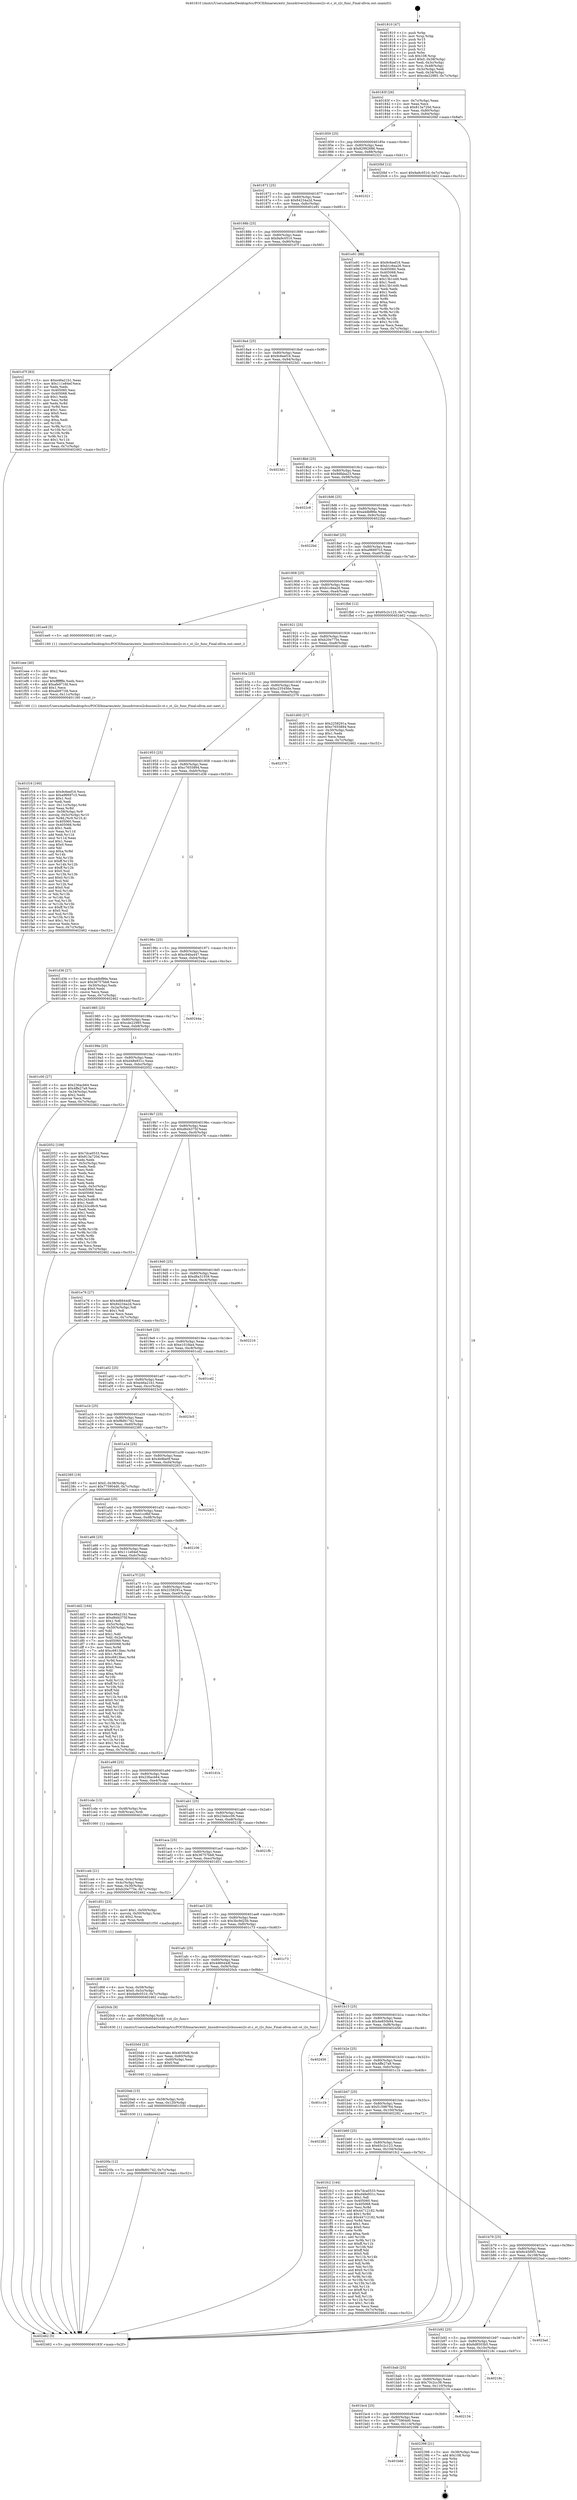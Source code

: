 digraph "0x401810" {
  label = "0x401810 (/mnt/c/Users/mathe/Desktop/tcc/POCII/binaries/extr_linuxdriversi2cbussesi2c-st.c_st_i2c_func_Final-ollvm.out::main(0))"
  labelloc = "t"
  node[shape=record]

  Entry [label="",width=0.3,height=0.3,shape=circle,fillcolor=black,style=filled]
  "0x40183f" [label="{
     0x40183f [26]\l
     | [instrs]\l
     &nbsp;&nbsp;0x40183f \<+3\>: mov -0x7c(%rbp),%eax\l
     &nbsp;&nbsp;0x401842 \<+2\>: mov %eax,%ecx\l
     &nbsp;&nbsp;0x401844 \<+6\>: sub $0x813a720d,%ecx\l
     &nbsp;&nbsp;0x40184a \<+3\>: mov %eax,-0x80(%rbp)\l
     &nbsp;&nbsp;0x40184d \<+6\>: mov %ecx,-0x84(%rbp)\l
     &nbsp;&nbsp;0x401853 \<+6\>: je 00000000004020bf \<main+0x8af\>\l
  }"]
  "0x4020bf" [label="{
     0x4020bf [12]\l
     | [instrs]\l
     &nbsp;&nbsp;0x4020bf \<+7\>: movl $0x9a9c0510,-0x7c(%rbp)\l
     &nbsp;&nbsp;0x4020c6 \<+5\>: jmp 0000000000402462 \<main+0xc52\>\l
  }"]
  "0x401859" [label="{
     0x401859 [25]\l
     | [instrs]\l
     &nbsp;&nbsp;0x401859 \<+5\>: jmp 000000000040185e \<main+0x4e\>\l
     &nbsp;&nbsp;0x40185e \<+3\>: mov -0x80(%rbp),%eax\l
     &nbsp;&nbsp;0x401861 \<+5\>: sub $0x82992686,%eax\l
     &nbsp;&nbsp;0x401866 \<+6\>: mov %eax,-0x88(%rbp)\l
     &nbsp;&nbsp;0x40186c \<+6\>: je 0000000000402321 \<main+0xb11\>\l
  }"]
  Exit [label="",width=0.3,height=0.3,shape=circle,fillcolor=black,style=filled,peripheries=2]
  "0x402321" [label="{
     0x402321\l
  }", style=dashed]
  "0x401872" [label="{
     0x401872 [25]\l
     | [instrs]\l
     &nbsp;&nbsp;0x401872 \<+5\>: jmp 0000000000401877 \<main+0x67\>\l
     &nbsp;&nbsp;0x401877 \<+3\>: mov -0x80(%rbp),%eax\l
     &nbsp;&nbsp;0x40187a \<+5\>: sub $0x84234a2d,%eax\l
     &nbsp;&nbsp;0x40187f \<+6\>: mov %eax,-0x8c(%rbp)\l
     &nbsp;&nbsp;0x401885 \<+6\>: je 0000000000401e91 \<main+0x681\>\l
  }"]
  "0x401bdd" [label="{
     0x401bdd\l
  }", style=dashed]
  "0x401e91" [label="{
     0x401e91 [88]\l
     | [instrs]\l
     &nbsp;&nbsp;0x401e91 \<+5\>: mov $0x9c6eef16,%eax\l
     &nbsp;&nbsp;0x401e96 \<+5\>: mov $0xb1c6ea26,%ecx\l
     &nbsp;&nbsp;0x401e9b \<+7\>: mov 0x405060,%edx\l
     &nbsp;&nbsp;0x401ea2 \<+7\>: mov 0x405068,%esi\l
     &nbsp;&nbsp;0x401ea9 \<+2\>: mov %edx,%edi\l
     &nbsp;&nbsp;0x401eab \<+6\>: add $0x13b1449,%edi\l
     &nbsp;&nbsp;0x401eb1 \<+3\>: sub $0x1,%edi\l
     &nbsp;&nbsp;0x401eb4 \<+6\>: sub $0x13b1449,%edi\l
     &nbsp;&nbsp;0x401eba \<+3\>: imul %edi,%edx\l
     &nbsp;&nbsp;0x401ebd \<+3\>: and $0x1,%edx\l
     &nbsp;&nbsp;0x401ec0 \<+3\>: cmp $0x0,%edx\l
     &nbsp;&nbsp;0x401ec3 \<+4\>: sete %r8b\l
     &nbsp;&nbsp;0x401ec7 \<+3\>: cmp $0xa,%esi\l
     &nbsp;&nbsp;0x401eca \<+4\>: setl %r9b\l
     &nbsp;&nbsp;0x401ece \<+3\>: mov %r8b,%r10b\l
     &nbsp;&nbsp;0x401ed1 \<+3\>: and %r9b,%r10b\l
     &nbsp;&nbsp;0x401ed4 \<+3\>: xor %r9b,%r8b\l
     &nbsp;&nbsp;0x401ed7 \<+3\>: or %r8b,%r10b\l
     &nbsp;&nbsp;0x401eda \<+4\>: test $0x1,%r10b\l
     &nbsp;&nbsp;0x401ede \<+3\>: cmovne %ecx,%eax\l
     &nbsp;&nbsp;0x401ee1 \<+3\>: mov %eax,-0x7c(%rbp)\l
     &nbsp;&nbsp;0x401ee4 \<+5\>: jmp 0000000000402462 \<main+0xc52\>\l
  }"]
  "0x40188b" [label="{
     0x40188b [25]\l
     | [instrs]\l
     &nbsp;&nbsp;0x40188b \<+5\>: jmp 0000000000401890 \<main+0x80\>\l
     &nbsp;&nbsp;0x401890 \<+3\>: mov -0x80(%rbp),%eax\l
     &nbsp;&nbsp;0x401893 \<+5\>: sub $0x9a9c0510,%eax\l
     &nbsp;&nbsp;0x401898 \<+6\>: mov %eax,-0x90(%rbp)\l
     &nbsp;&nbsp;0x40189e \<+6\>: je 0000000000401d7f \<main+0x56f\>\l
  }"]
  "0x402398" [label="{
     0x402398 [21]\l
     | [instrs]\l
     &nbsp;&nbsp;0x402398 \<+3\>: mov -0x38(%rbp),%eax\l
     &nbsp;&nbsp;0x40239b \<+7\>: add $0x108,%rsp\l
     &nbsp;&nbsp;0x4023a2 \<+1\>: pop %rbx\l
     &nbsp;&nbsp;0x4023a3 \<+2\>: pop %r12\l
     &nbsp;&nbsp;0x4023a5 \<+2\>: pop %r13\l
     &nbsp;&nbsp;0x4023a7 \<+2\>: pop %r14\l
     &nbsp;&nbsp;0x4023a9 \<+2\>: pop %r15\l
     &nbsp;&nbsp;0x4023ab \<+1\>: pop %rbp\l
     &nbsp;&nbsp;0x4023ac \<+1\>: ret\l
  }"]
  "0x401d7f" [label="{
     0x401d7f [83]\l
     | [instrs]\l
     &nbsp;&nbsp;0x401d7f \<+5\>: mov $0xe46a21b1,%eax\l
     &nbsp;&nbsp;0x401d84 \<+5\>: mov $0x111e84ef,%ecx\l
     &nbsp;&nbsp;0x401d89 \<+2\>: xor %edx,%edx\l
     &nbsp;&nbsp;0x401d8b \<+7\>: mov 0x405060,%esi\l
     &nbsp;&nbsp;0x401d92 \<+7\>: mov 0x405068,%edi\l
     &nbsp;&nbsp;0x401d99 \<+3\>: sub $0x1,%edx\l
     &nbsp;&nbsp;0x401d9c \<+3\>: mov %esi,%r8d\l
     &nbsp;&nbsp;0x401d9f \<+3\>: add %edx,%r8d\l
     &nbsp;&nbsp;0x401da2 \<+4\>: imul %r8d,%esi\l
     &nbsp;&nbsp;0x401da6 \<+3\>: and $0x1,%esi\l
     &nbsp;&nbsp;0x401da9 \<+3\>: cmp $0x0,%esi\l
     &nbsp;&nbsp;0x401dac \<+4\>: sete %r9b\l
     &nbsp;&nbsp;0x401db0 \<+3\>: cmp $0xa,%edi\l
     &nbsp;&nbsp;0x401db3 \<+4\>: setl %r10b\l
     &nbsp;&nbsp;0x401db7 \<+3\>: mov %r9b,%r11b\l
     &nbsp;&nbsp;0x401dba \<+3\>: and %r10b,%r11b\l
     &nbsp;&nbsp;0x401dbd \<+3\>: xor %r10b,%r9b\l
     &nbsp;&nbsp;0x401dc0 \<+3\>: or %r9b,%r11b\l
     &nbsp;&nbsp;0x401dc3 \<+4\>: test $0x1,%r11b\l
     &nbsp;&nbsp;0x401dc7 \<+3\>: cmovne %ecx,%eax\l
     &nbsp;&nbsp;0x401dca \<+3\>: mov %eax,-0x7c(%rbp)\l
     &nbsp;&nbsp;0x401dcd \<+5\>: jmp 0000000000402462 \<main+0xc52\>\l
  }"]
  "0x4018a4" [label="{
     0x4018a4 [25]\l
     | [instrs]\l
     &nbsp;&nbsp;0x4018a4 \<+5\>: jmp 00000000004018a9 \<main+0x99\>\l
     &nbsp;&nbsp;0x4018a9 \<+3\>: mov -0x80(%rbp),%eax\l
     &nbsp;&nbsp;0x4018ac \<+5\>: sub $0x9c6eef16,%eax\l
     &nbsp;&nbsp;0x4018b1 \<+6\>: mov %eax,-0x94(%rbp)\l
     &nbsp;&nbsp;0x4018b7 \<+6\>: je 00000000004023d1 \<main+0xbc1\>\l
  }"]
  "0x401bc4" [label="{
     0x401bc4 [25]\l
     | [instrs]\l
     &nbsp;&nbsp;0x401bc4 \<+5\>: jmp 0000000000401bc9 \<main+0x3b9\>\l
     &nbsp;&nbsp;0x401bc9 \<+3\>: mov -0x80(%rbp),%eax\l
     &nbsp;&nbsp;0x401bcc \<+5\>: sub $0x775904d0,%eax\l
     &nbsp;&nbsp;0x401bd1 \<+6\>: mov %eax,-0x114(%rbp)\l
     &nbsp;&nbsp;0x401bd7 \<+6\>: je 0000000000402398 \<main+0xb88\>\l
  }"]
  "0x4023d1" [label="{
     0x4023d1\l
  }", style=dashed]
  "0x4018bd" [label="{
     0x4018bd [25]\l
     | [instrs]\l
     &nbsp;&nbsp;0x4018bd \<+5\>: jmp 00000000004018c2 \<main+0xb2\>\l
     &nbsp;&nbsp;0x4018c2 \<+3\>: mov -0x80(%rbp),%eax\l
     &nbsp;&nbsp;0x4018c5 \<+5\>: sub $0x9dfaba23,%eax\l
     &nbsp;&nbsp;0x4018ca \<+6\>: mov %eax,-0x98(%rbp)\l
     &nbsp;&nbsp;0x4018d0 \<+6\>: je 00000000004022c9 \<main+0xab9\>\l
  }"]
  "0x402134" [label="{
     0x402134\l
  }", style=dashed]
  "0x4022c9" [label="{
     0x4022c9\l
  }", style=dashed]
  "0x4018d6" [label="{
     0x4018d6 [25]\l
     | [instrs]\l
     &nbsp;&nbsp;0x4018d6 \<+5\>: jmp 00000000004018db \<main+0xcb\>\l
     &nbsp;&nbsp;0x4018db \<+3\>: mov -0x80(%rbp),%eax\l
     &nbsp;&nbsp;0x4018de \<+5\>: sub $0xa4dbf86e,%eax\l
     &nbsp;&nbsp;0x4018e3 \<+6\>: mov %eax,-0x9c(%rbp)\l
     &nbsp;&nbsp;0x4018e9 \<+6\>: je 00000000004022bd \<main+0xaad\>\l
  }"]
  "0x401bab" [label="{
     0x401bab [25]\l
     | [instrs]\l
     &nbsp;&nbsp;0x401bab \<+5\>: jmp 0000000000401bb0 \<main+0x3a0\>\l
     &nbsp;&nbsp;0x401bb0 \<+3\>: mov -0x80(%rbp),%eax\l
     &nbsp;&nbsp;0x401bb3 \<+5\>: sub $0x70c2cc38,%eax\l
     &nbsp;&nbsp;0x401bb8 \<+6\>: mov %eax,-0x110(%rbp)\l
     &nbsp;&nbsp;0x401bbe \<+6\>: je 0000000000402134 \<main+0x924\>\l
  }"]
  "0x4022bd" [label="{
     0x4022bd\l
  }", style=dashed]
  "0x4018ef" [label="{
     0x4018ef [25]\l
     | [instrs]\l
     &nbsp;&nbsp;0x4018ef \<+5\>: jmp 00000000004018f4 \<main+0xe4\>\l
     &nbsp;&nbsp;0x4018f4 \<+3\>: mov -0x80(%rbp),%eax\l
     &nbsp;&nbsp;0x4018f7 \<+5\>: sub $0xa96697c3,%eax\l
     &nbsp;&nbsp;0x4018fc \<+6\>: mov %eax,-0xa0(%rbp)\l
     &nbsp;&nbsp;0x401902 \<+6\>: je 0000000000401fb6 \<main+0x7a6\>\l
  }"]
  "0x40218c" [label="{
     0x40218c\l
  }", style=dashed]
  "0x401fb6" [label="{
     0x401fb6 [12]\l
     | [instrs]\l
     &nbsp;&nbsp;0x401fb6 \<+7\>: movl $0x65c2c123,-0x7c(%rbp)\l
     &nbsp;&nbsp;0x401fbd \<+5\>: jmp 0000000000402462 \<main+0xc52\>\l
  }"]
  "0x401908" [label="{
     0x401908 [25]\l
     | [instrs]\l
     &nbsp;&nbsp;0x401908 \<+5\>: jmp 000000000040190d \<main+0xfd\>\l
     &nbsp;&nbsp;0x40190d \<+3\>: mov -0x80(%rbp),%eax\l
     &nbsp;&nbsp;0x401910 \<+5\>: sub $0xb1c6ea26,%eax\l
     &nbsp;&nbsp;0x401915 \<+6\>: mov %eax,-0xa4(%rbp)\l
     &nbsp;&nbsp;0x40191b \<+6\>: je 0000000000401ee9 \<main+0x6d9\>\l
  }"]
  "0x401b92" [label="{
     0x401b92 [25]\l
     | [instrs]\l
     &nbsp;&nbsp;0x401b92 \<+5\>: jmp 0000000000401b97 \<main+0x387\>\l
     &nbsp;&nbsp;0x401b97 \<+3\>: mov -0x80(%rbp),%eax\l
     &nbsp;&nbsp;0x401b9a \<+5\>: sub $0x6d8503b5,%eax\l
     &nbsp;&nbsp;0x401b9f \<+6\>: mov %eax,-0x10c(%rbp)\l
     &nbsp;&nbsp;0x401ba5 \<+6\>: je 000000000040218c \<main+0x97c\>\l
  }"]
  "0x401ee9" [label="{
     0x401ee9 [5]\l
     | [instrs]\l
     &nbsp;&nbsp;0x401ee9 \<+5\>: call 0000000000401160 \<next_i\>\l
     | [calls]\l
     &nbsp;&nbsp;0x401160 \{1\} (/mnt/c/Users/mathe/Desktop/tcc/POCII/binaries/extr_linuxdriversi2cbussesi2c-st.c_st_i2c_func_Final-ollvm.out::next_i)\l
  }"]
  "0x401921" [label="{
     0x401921 [25]\l
     | [instrs]\l
     &nbsp;&nbsp;0x401921 \<+5\>: jmp 0000000000401926 \<main+0x116\>\l
     &nbsp;&nbsp;0x401926 \<+3\>: mov -0x80(%rbp),%eax\l
     &nbsp;&nbsp;0x401929 \<+5\>: sub $0xb20e775e,%eax\l
     &nbsp;&nbsp;0x40192e \<+6\>: mov %eax,-0xa8(%rbp)\l
     &nbsp;&nbsp;0x401934 \<+6\>: je 0000000000401d00 \<main+0x4f0\>\l
  }"]
  "0x4023ad" [label="{
     0x4023ad\l
  }", style=dashed]
  "0x401d00" [label="{
     0x401d00 [27]\l
     | [instrs]\l
     &nbsp;&nbsp;0x401d00 \<+5\>: mov $0x2258291a,%eax\l
     &nbsp;&nbsp;0x401d05 \<+5\>: mov $0xc7655894,%ecx\l
     &nbsp;&nbsp;0x401d0a \<+3\>: mov -0x30(%rbp),%edx\l
     &nbsp;&nbsp;0x401d0d \<+3\>: cmp $0x1,%edx\l
     &nbsp;&nbsp;0x401d10 \<+3\>: cmovl %ecx,%eax\l
     &nbsp;&nbsp;0x401d13 \<+3\>: mov %eax,-0x7c(%rbp)\l
     &nbsp;&nbsp;0x401d16 \<+5\>: jmp 0000000000402462 \<main+0xc52\>\l
  }"]
  "0x40193a" [label="{
     0x40193a [25]\l
     | [instrs]\l
     &nbsp;&nbsp;0x40193a \<+5\>: jmp 000000000040193f \<main+0x12f\>\l
     &nbsp;&nbsp;0x40193f \<+3\>: mov -0x80(%rbp),%eax\l
     &nbsp;&nbsp;0x401942 \<+5\>: sub $0xc235456e,%eax\l
     &nbsp;&nbsp;0x401947 \<+6\>: mov %eax,-0xac(%rbp)\l
     &nbsp;&nbsp;0x40194d \<+6\>: je 0000000000402379 \<main+0xb69\>\l
  }"]
  "0x4020fa" [label="{
     0x4020fa [12]\l
     | [instrs]\l
     &nbsp;&nbsp;0x4020fa \<+7\>: movl $0xf8d91742,-0x7c(%rbp)\l
     &nbsp;&nbsp;0x402101 \<+5\>: jmp 0000000000402462 \<main+0xc52\>\l
  }"]
  "0x402379" [label="{
     0x402379\l
  }", style=dashed]
  "0x401953" [label="{
     0x401953 [25]\l
     | [instrs]\l
     &nbsp;&nbsp;0x401953 \<+5\>: jmp 0000000000401958 \<main+0x148\>\l
     &nbsp;&nbsp;0x401958 \<+3\>: mov -0x80(%rbp),%eax\l
     &nbsp;&nbsp;0x40195b \<+5\>: sub $0xc7655894,%eax\l
     &nbsp;&nbsp;0x401960 \<+6\>: mov %eax,-0xb0(%rbp)\l
     &nbsp;&nbsp;0x401966 \<+6\>: je 0000000000401d36 \<main+0x526\>\l
  }"]
  "0x4020eb" [label="{
     0x4020eb [15]\l
     | [instrs]\l
     &nbsp;&nbsp;0x4020eb \<+4\>: mov -0x58(%rbp),%rdi\l
     &nbsp;&nbsp;0x4020ef \<+6\>: mov %eax,-0x120(%rbp)\l
     &nbsp;&nbsp;0x4020f5 \<+5\>: call 0000000000401030 \<free@plt\>\l
     | [calls]\l
     &nbsp;&nbsp;0x401030 \{1\} (unknown)\l
  }"]
  "0x401d36" [label="{
     0x401d36 [27]\l
     | [instrs]\l
     &nbsp;&nbsp;0x401d36 \<+5\>: mov $0xa4dbf86e,%eax\l
     &nbsp;&nbsp;0x401d3b \<+5\>: mov $0x36757bb8,%ecx\l
     &nbsp;&nbsp;0x401d40 \<+3\>: mov -0x30(%rbp),%edx\l
     &nbsp;&nbsp;0x401d43 \<+3\>: cmp $0x0,%edx\l
     &nbsp;&nbsp;0x401d46 \<+3\>: cmove %ecx,%eax\l
     &nbsp;&nbsp;0x401d49 \<+3\>: mov %eax,-0x7c(%rbp)\l
     &nbsp;&nbsp;0x401d4c \<+5\>: jmp 0000000000402462 \<main+0xc52\>\l
  }"]
  "0x40196c" [label="{
     0x40196c [25]\l
     | [instrs]\l
     &nbsp;&nbsp;0x40196c \<+5\>: jmp 0000000000401971 \<main+0x161\>\l
     &nbsp;&nbsp;0x401971 \<+3\>: mov -0x80(%rbp),%eax\l
     &nbsp;&nbsp;0x401974 \<+5\>: sub $0xc94ba447,%eax\l
     &nbsp;&nbsp;0x401979 \<+6\>: mov %eax,-0xb4(%rbp)\l
     &nbsp;&nbsp;0x40197f \<+6\>: je 000000000040244a \<main+0xc3a\>\l
  }"]
  "0x4020d4" [label="{
     0x4020d4 [23]\l
     | [instrs]\l
     &nbsp;&nbsp;0x4020d4 \<+10\>: movabs $0x4030d6,%rdi\l
     &nbsp;&nbsp;0x4020de \<+3\>: mov %eax,-0x60(%rbp)\l
     &nbsp;&nbsp;0x4020e1 \<+3\>: mov -0x60(%rbp),%esi\l
     &nbsp;&nbsp;0x4020e4 \<+2\>: mov $0x0,%al\l
     &nbsp;&nbsp;0x4020e6 \<+5\>: call 0000000000401040 \<printf@plt\>\l
     | [calls]\l
     &nbsp;&nbsp;0x401040 \{1\} (unknown)\l
  }"]
  "0x40244a" [label="{
     0x40244a\l
  }", style=dashed]
  "0x401985" [label="{
     0x401985 [25]\l
     | [instrs]\l
     &nbsp;&nbsp;0x401985 \<+5\>: jmp 000000000040198a \<main+0x17a\>\l
     &nbsp;&nbsp;0x40198a \<+3\>: mov -0x80(%rbp),%eax\l
     &nbsp;&nbsp;0x40198d \<+5\>: sub $0xcde22985,%eax\l
     &nbsp;&nbsp;0x401992 \<+6\>: mov %eax,-0xb8(%rbp)\l
     &nbsp;&nbsp;0x401998 \<+6\>: je 0000000000401c00 \<main+0x3f0\>\l
  }"]
  "0x401b79" [label="{
     0x401b79 [25]\l
     | [instrs]\l
     &nbsp;&nbsp;0x401b79 \<+5\>: jmp 0000000000401b7e \<main+0x36e\>\l
     &nbsp;&nbsp;0x401b7e \<+3\>: mov -0x80(%rbp),%eax\l
     &nbsp;&nbsp;0x401b81 \<+5\>: sub $0x6c45f0f3,%eax\l
     &nbsp;&nbsp;0x401b86 \<+6\>: mov %eax,-0x108(%rbp)\l
     &nbsp;&nbsp;0x401b8c \<+6\>: je 00000000004023ad \<main+0xb9d\>\l
  }"]
  "0x401c00" [label="{
     0x401c00 [27]\l
     | [instrs]\l
     &nbsp;&nbsp;0x401c00 \<+5\>: mov $0x236acb64,%eax\l
     &nbsp;&nbsp;0x401c05 \<+5\>: mov $0x4ffe27a9,%ecx\l
     &nbsp;&nbsp;0x401c0a \<+3\>: mov -0x34(%rbp),%edx\l
     &nbsp;&nbsp;0x401c0d \<+3\>: cmp $0x2,%edx\l
     &nbsp;&nbsp;0x401c10 \<+3\>: cmovne %ecx,%eax\l
     &nbsp;&nbsp;0x401c13 \<+3\>: mov %eax,-0x7c(%rbp)\l
     &nbsp;&nbsp;0x401c16 \<+5\>: jmp 0000000000402462 \<main+0xc52\>\l
  }"]
  "0x40199e" [label="{
     0x40199e [25]\l
     | [instrs]\l
     &nbsp;&nbsp;0x40199e \<+5\>: jmp 00000000004019a3 \<main+0x193\>\l
     &nbsp;&nbsp;0x4019a3 \<+3\>: mov -0x80(%rbp),%eax\l
     &nbsp;&nbsp;0x4019a6 \<+5\>: sub $0xd48e931c,%eax\l
     &nbsp;&nbsp;0x4019ab \<+6\>: mov %eax,-0xbc(%rbp)\l
     &nbsp;&nbsp;0x4019b1 \<+6\>: je 0000000000402052 \<main+0x842\>\l
  }"]
  "0x402462" [label="{
     0x402462 [5]\l
     | [instrs]\l
     &nbsp;&nbsp;0x402462 \<+5\>: jmp 000000000040183f \<main+0x2f\>\l
  }"]
  "0x401810" [label="{
     0x401810 [47]\l
     | [instrs]\l
     &nbsp;&nbsp;0x401810 \<+1\>: push %rbp\l
     &nbsp;&nbsp;0x401811 \<+3\>: mov %rsp,%rbp\l
     &nbsp;&nbsp;0x401814 \<+2\>: push %r15\l
     &nbsp;&nbsp;0x401816 \<+2\>: push %r14\l
     &nbsp;&nbsp;0x401818 \<+2\>: push %r13\l
     &nbsp;&nbsp;0x40181a \<+2\>: push %r12\l
     &nbsp;&nbsp;0x40181c \<+1\>: push %rbx\l
     &nbsp;&nbsp;0x40181d \<+7\>: sub $0x108,%rsp\l
     &nbsp;&nbsp;0x401824 \<+7\>: movl $0x0,-0x38(%rbp)\l
     &nbsp;&nbsp;0x40182b \<+3\>: mov %edi,-0x3c(%rbp)\l
     &nbsp;&nbsp;0x40182e \<+4\>: mov %rsi,-0x48(%rbp)\l
     &nbsp;&nbsp;0x401832 \<+3\>: mov -0x3c(%rbp),%edi\l
     &nbsp;&nbsp;0x401835 \<+3\>: mov %edi,-0x34(%rbp)\l
     &nbsp;&nbsp;0x401838 \<+7\>: movl $0xcde22985,-0x7c(%rbp)\l
  }"]
  "0x401fc2" [label="{
     0x401fc2 [144]\l
     | [instrs]\l
     &nbsp;&nbsp;0x401fc2 \<+5\>: mov $0x7dca0533,%eax\l
     &nbsp;&nbsp;0x401fc7 \<+5\>: mov $0xd48e931c,%ecx\l
     &nbsp;&nbsp;0x401fcc \<+2\>: mov $0x1,%dl\l
     &nbsp;&nbsp;0x401fce \<+7\>: mov 0x405060,%esi\l
     &nbsp;&nbsp;0x401fd5 \<+7\>: mov 0x405068,%edi\l
     &nbsp;&nbsp;0x401fdc \<+3\>: mov %esi,%r8d\l
     &nbsp;&nbsp;0x401fdf \<+7\>: add $0x44712182,%r8d\l
     &nbsp;&nbsp;0x401fe6 \<+4\>: sub $0x1,%r8d\l
     &nbsp;&nbsp;0x401fea \<+7\>: sub $0x44712182,%r8d\l
     &nbsp;&nbsp;0x401ff1 \<+4\>: imul %r8d,%esi\l
     &nbsp;&nbsp;0x401ff5 \<+3\>: and $0x1,%esi\l
     &nbsp;&nbsp;0x401ff8 \<+3\>: cmp $0x0,%esi\l
     &nbsp;&nbsp;0x401ffb \<+4\>: sete %r9b\l
     &nbsp;&nbsp;0x401fff \<+3\>: cmp $0xa,%edi\l
     &nbsp;&nbsp;0x402002 \<+4\>: setl %r10b\l
     &nbsp;&nbsp;0x402006 \<+3\>: mov %r9b,%r11b\l
     &nbsp;&nbsp;0x402009 \<+4\>: xor $0xff,%r11b\l
     &nbsp;&nbsp;0x40200d \<+3\>: mov %r10b,%bl\l
     &nbsp;&nbsp;0x402010 \<+3\>: xor $0xff,%bl\l
     &nbsp;&nbsp;0x402013 \<+3\>: xor $0x0,%dl\l
     &nbsp;&nbsp;0x402016 \<+3\>: mov %r11b,%r14b\l
     &nbsp;&nbsp;0x402019 \<+4\>: and $0x0,%r14b\l
     &nbsp;&nbsp;0x40201d \<+3\>: and %dl,%r9b\l
     &nbsp;&nbsp;0x402020 \<+3\>: mov %bl,%r15b\l
     &nbsp;&nbsp;0x402023 \<+4\>: and $0x0,%r15b\l
     &nbsp;&nbsp;0x402027 \<+3\>: and %dl,%r10b\l
     &nbsp;&nbsp;0x40202a \<+3\>: or %r9b,%r14b\l
     &nbsp;&nbsp;0x40202d \<+3\>: or %r10b,%r15b\l
     &nbsp;&nbsp;0x402030 \<+3\>: xor %r15b,%r14b\l
     &nbsp;&nbsp;0x402033 \<+3\>: or %bl,%r11b\l
     &nbsp;&nbsp;0x402036 \<+4\>: xor $0xff,%r11b\l
     &nbsp;&nbsp;0x40203a \<+3\>: or $0x0,%dl\l
     &nbsp;&nbsp;0x40203d \<+3\>: and %dl,%r11b\l
     &nbsp;&nbsp;0x402040 \<+3\>: or %r11b,%r14b\l
     &nbsp;&nbsp;0x402043 \<+4\>: test $0x1,%r14b\l
     &nbsp;&nbsp;0x402047 \<+3\>: cmovne %ecx,%eax\l
     &nbsp;&nbsp;0x40204a \<+3\>: mov %eax,-0x7c(%rbp)\l
     &nbsp;&nbsp;0x40204d \<+5\>: jmp 0000000000402462 \<main+0xc52\>\l
  }"]
  "0x402052" [label="{
     0x402052 [109]\l
     | [instrs]\l
     &nbsp;&nbsp;0x402052 \<+5\>: mov $0x7dca0533,%eax\l
     &nbsp;&nbsp;0x402057 \<+5\>: mov $0x813a720d,%ecx\l
     &nbsp;&nbsp;0x40205c \<+2\>: xor %edx,%edx\l
     &nbsp;&nbsp;0x40205e \<+3\>: mov -0x5c(%rbp),%esi\l
     &nbsp;&nbsp;0x402061 \<+2\>: mov %edx,%edi\l
     &nbsp;&nbsp;0x402063 \<+2\>: sub %esi,%edi\l
     &nbsp;&nbsp;0x402065 \<+2\>: mov %edx,%esi\l
     &nbsp;&nbsp;0x402067 \<+3\>: sub $0x1,%esi\l
     &nbsp;&nbsp;0x40206a \<+2\>: add %esi,%edi\l
     &nbsp;&nbsp;0x40206c \<+2\>: sub %edi,%edx\l
     &nbsp;&nbsp;0x40206e \<+3\>: mov %edx,-0x5c(%rbp)\l
     &nbsp;&nbsp;0x402071 \<+7\>: mov 0x405060,%edx\l
     &nbsp;&nbsp;0x402078 \<+7\>: mov 0x405068,%esi\l
     &nbsp;&nbsp;0x40207f \<+2\>: mov %edx,%edi\l
     &nbsp;&nbsp;0x402081 \<+6\>: add $0x243cd6c9,%edi\l
     &nbsp;&nbsp;0x402087 \<+3\>: sub $0x1,%edi\l
     &nbsp;&nbsp;0x40208a \<+6\>: sub $0x243cd6c9,%edi\l
     &nbsp;&nbsp;0x402090 \<+3\>: imul %edi,%edx\l
     &nbsp;&nbsp;0x402093 \<+3\>: and $0x1,%edx\l
     &nbsp;&nbsp;0x402096 \<+3\>: cmp $0x0,%edx\l
     &nbsp;&nbsp;0x402099 \<+4\>: sete %r8b\l
     &nbsp;&nbsp;0x40209d \<+3\>: cmp $0xa,%esi\l
     &nbsp;&nbsp;0x4020a0 \<+4\>: setl %r9b\l
     &nbsp;&nbsp;0x4020a4 \<+3\>: mov %r8b,%r10b\l
     &nbsp;&nbsp;0x4020a7 \<+3\>: and %r9b,%r10b\l
     &nbsp;&nbsp;0x4020aa \<+3\>: xor %r9b,%r8b\l
     &nbsp;&nbsp;0x4020ad \<+3\>: or %r8b,%r10b\l
     &nbsp;&nbsp;0x4020b0 \<+4\>: test $0x1,%r10b\l
     &nbsp;&nbsp;0x4020b4 \<+3\>: cmovne %ecx,%eax\l
     &nbsp;&nbsp;0x4020b7 \<+3\>: mov %eax,-0x7c(%rbp)\l
     &nbsp;&nbsp;0x4020ba \<+5\>: jmp 0000000000402462 \<main+0xc52\>\l
  }"]
  "0x4019b7" [label="{
     0x4019b7 [25]\l
     | [instrs]\l
     &nbsp;&nbsp;0x4019b7 \<+5\>: jmp 00000000004019bc \<main+0x1ac\>\l
     &nbsp;&nbsp;0x4019bc \<+3\>: mov -0x80(%rbp),%eax\l
     &nbsp;&nbsp;0x4019bf \<+5\>: sub $0xd6d4375f,%eax\l
     &nbsp;&nbsp;0x4019c4 \<+6\>: mov %eax,-0xc0(%rbp)\l
     &nbsp;&nbsp;0x4019ca \<+6\>: je 0000000000401e76 \<main+0x666\>\l
  }"]
  "0x401b60" [label="{
     0x401b60 [25]\l
     | [instrs]\l
     &nbsp;&nbsp;0x401b60 \<+5\>: jmp 0000000000401b65 \<main+0x355\>\l
     &nbsp;&nbsp;0x401b65 \<+3\>: mov -0x80(%rbp),%eax\l
     &nbsp;&nbsp;0x401b68 \<+5\>: sub $0x65c2c123,%eax\l
     &nbsp;&nbsp;0x401b6d \<+6\>: mov %eax,-0x104(%rbp)\l
     &nbsp;&nbsp;0x401b73 \<+6\>: je 0000000000401fc2 \<main+0x7b2\>\l
  }"]
  "0x401e76" [label="{
     0x401e76 [27]\l
     | [instrs]\l
     &nbsp;&nbsp;0x401e76 \<+5\>: mov $0x4d6644df,%eax\l
     &nbsp;&nbsp;0x401e7b \<+5\>: mov $0x84234a2d,%ecx\l
     &nbsp;&nbsp;0x401e80 \<+3\>: mov -0x2a(%rbp),%dl\l
     &nbsp;&nbsp;0x401e83 \<+3\>: test $0x1,%dl\l
     &nbsp;&nbsp;0x401e86 \<+3\>: cmovne %ecx,%eax\l
     &nbsp;&nbsp;0x401e89 \<+3\>: mov %eax,-0x7c(%rbp)\l
     &nbsp;&nbsp;0x401e8c \<+5\>: jmp 0000000000402462 \<main+0xc52\>\l
  }"]
  "0x4019d0" [label="{
     0x4019d0 [25]\l
     | [instrs]\l
     &nbsp;&nbsp;0x4019d0 \<+5\>: jmp 00000000004019d5 \<main+0x1c5\>\l
     &nbsp;&nbsp;0x4019d5 \<+3\>: mov -0x80(%rbp),%eax\l
     &nbsp;&nbsp;0x4019d8 \<+5\>: sub $0xd8a31559,%eax\l
     &nbsp;&nbsp;0x4019dd \<+6\>: mov %eax,-0xc4(%rbp)\l
     &nbsp;&nbsp;0x4019e3 \<+6\>: je 0000000000402216 \<main+0xa06\>\l
  }"]
  "0x402282" [label="{
     0x402282\l
  }", style=dashed]
  "0x402216" [label="{
     0x402216\l
  }", style=dashed]
  "0x4019e9" [label="{
     0x4019e9 [25]\l
     | [instrs]\l
     &nbsp;&nbsp;0x4019e9 \<+5\>: jmp 00000000004019ee \<main+0x1de\>\l
     &nbsp;&nbsp;0x4019ee \<+3\>: mov -0x80(%rbp),%eax\l
     &nbsp;&nbsp;0x4019f1 \<+5\>: sub $0xe101fda4,%eax\l
     &nbsp;&nbsp;0x4019f6 \<+6\>: mov %eax,-0xc8(%rbp)\l
     &nbsp;&nbsp;0x4019fc \<+6\>: je 0000000000401cd2 \<main+0x4c2\>\l
  }"]
  "0x401b47" [label="{
     0x401b47 [25]\l
     | [instrs]\l
     &nbsp;&nbsp;0x401b47 \<+5\>: jmp 0000000000401b4c \<main+0x33c\>\l
     &nbsp;&nbsp;0x401b4c \<+3\>: mov -0x80(%rbp),%eax\l
     &nbsp;&nbsp;0x401b4f \<+5\>: sub $0x51598764,%eax\l
     &nbsp;&nbsp;0x401b54 \<+6\>: mov %eax,-0x100(%rbp)\l
     &nbsp;&nbsp;0x401b5a \<+6\>: je 0000000000402282 \<main+0xa72\>\l
  }"]
  "0x401cd2" [label="{
     0x401cd2\l
  }", style=dashed]
  "0x401a02" [label="{
     0x401a02 [25]\l
     | [instrs]\l
     &nbsp;&nbsp;0x401a02 \<+5\>: jmp 0000000000401a07 \<main+0x1f7\>\l
     &nbsp;&nbsp;0x401a07 \<+3\>: mov -0x80(%rbp),%eax\l
     &nbsp;&nbsp;0x401a0a \<+5\>: sub $0xe46a21b1,%eax\l
     &nbsp;&nbsp;0x401a0f \<+6\>: mov %eax,-0xcc(%rbp)\l
     &nbsp;&nbsp;0x401a15 \<+6\>: je 00000000004023c5 \<main+0xbb5\>\l
  }"]
  "0x401c1b" [label="{
     0x401c1b\l
  }", style=dashed]
  "0x4023c5" [label="{
     0x4023c5\l
  }", style=dashed]
  "0x401a1b" [label="{
     0x401a1b [25]\l
     | [instrs]\l
     &nbsp;&nbsp;0x401a1b \<+5\>: jmp 0000000000401a20 \<main+0x210\>\l
     &nbsp;&nbsp;0x401a20 \<+3\>: mov -0x80(%rbp),%eax\l
     &nbsp;&nbsp;0x401a23 \<+5\>: sub $0xf8d91742,%eax\l
     &nbsp;&nbsp;0x401a28 \<+6\>: mov %eax,-0xd0(%rbp)\l
     &nbsp;&nbsp;0x401a2e \<+6\>: je 0000000000402385 \<main+0xb75\>\l
  }"]
  "0x401b2e" [label="{
     0x401b2e [25]\l
     | [instrs]\l
     &nbsp;&nbsp;0x401b2e \<+5\>: jmp 0000000000401b33 \<main+0x323\>\l
     &nbsp;&nbsp;0x401b33 \<+3\>: mov -0x80(%rbp),%eax\l
     &nbsp;&nbsp;0x401b36 \<+5\>: sub $0x4ffe27a9,%eax\l
     &nbsp;&nbsp;0x401b3b \<+6\>: mov %eax,-0xfc(%rbp)\l
     &nbsp;&nbsp;0x401b41 \<+6\>: je 0000000000401c1b \<main+0x40b\>\l
  }"]
  "0x402385" [label="{
     0x402385 [19]\l
     | [instrs]\l
     &nbsp;&nbsp;0x402385 \<+7\>: movl $0x0,-0x38(%rbp)\l
     &nbsp;&nbsp;0x40238c \<+7\>: movl $0x775904d0,-0x7c(%rbp)\l
     &nbsp;&nbsp;0x402393 \<+5\>: jmp 0000000000402462 \<main+0xc52\>\l
  }"]
  "0x401a34" [label="{
     0x401a34 [25]\l
     | [instrs]\l
     &nbsp;&nbsp;0x401a34 \<+5\>: jmp 0000000000401a39 \<main+0x229\>\l
     &nbsp;&nbsp;0x401a39 \<+3\>: mov -0x80(%rbp),%eax\l
     &nbsp;&nbsp;0x401a3c \<+5\>: sub $0x4b9be0f,%eax\l
     &nbsp;&nbsp;0x401a41 \<+6\>: mov %eax,-0xd4(%rbp)\l
     &nbsp;&nbsp;0x401a47 \<+6\>: je 0000000000402263 \<main+0xa53\>\l
  }"]
  "0x402456" [label="{
     0x402456\l
  }", style=dashed]
  "0x402263" [label="{
     0x402263\l
  }", style=dashed]
  "0x401a4d" [label="{
     0x401a4d [25]\l
     | [instrs]\l
     &nbsp;&nbsp;0x401a4d \<+5\>: jmp 0000000000401a52 \<main+0x242\>\l
     &nbsp;&nbsp;0x401a52 \<+3\>: mov -0x80(%rbp),%eax\l
     &nbsp;&nbsp;0x401a55 \<+5\>: sub $0xe1cc8bf,%eax\l
     &nbsp;&nbsp;0x401a5a \<+6\>: mov %eax,-0xd8(%rbp)\l
     &nbsp;&nbsp;0x401a60 \<+6\>: je 0000000000402106 \<main+0x8f6\>\l
  }"]
  "0x401b15" [label="{
     0x401b15 [25]\l
     | [instrs]\l
     &nbsp;&nbsp;0x401b15 \<+5\>: jmp 0000000000401b1a \<main+0x30a\>\l
     &nbsp;&nbsp;0x401b1a \<+3\>: mov -0x80(%rbp),%eax\l
     &nbsp;&nbsp;0x401b1d \<+5\>: sub $0x4e850b94,%eax\l
     &nbsp;&nbsp;0x401b22 \<+6\>: mov %eax,-0xf8(%rbp)\l
     &nbsp;&nbsp;0x401b28 \<+6\>: je 0000000000402456 \<main+0xc46\>\l
  }"]
  "0x402106" [label="{
     0x402106\l
  }", style=dashed]
  "0x401a66" [label="{
     0x401a66 [25]\l
     | [instrs]\l
     &nbsp;&nbsp;0x401a66 \<+5\>: jmp 0000000000401a6b \<main+0x25b\>\l
     &nbsp;&nbsp;0x401a6b \<+3\>: mov -0x80(%rbp),%eax\l
     &nbsp;&nbsp;0x401a6e \<+5\>: sub $0x111e84ef,%eax\l
     &nbsp;&nbsp;0x401a73 \<+6\>: mov %eax,-0xdc(%rbp)\l
     &nbsp;&nbsp;0x401a79 \<+6\>: je 0000000000401dd2 \<main+0x5c2\>\l
  }"]
  "0x4020cb" [label="{
     0x4020cb [9]\l
     | [instrs]\l
     &nbsp;&nbsp;0x4020cb \<+4\>: mov -0x58(%rbp),%rdi\l
     &nbsp;&nbsp;0x4020cf \<+5\>: call 0000000000401630 \<st_i2c_func\>\l
     | [calls]\l
     &nbsp;&nbsp;0x401630 \{1\} (/mnt/c/Users/mathe/Desktop/tcc/POCII/binaries/extr_linuxdriversi2cbussesi2c-st.c_st_i2c_func_Final-ollvm.out::st_i2c_func)\l
  }"]
  "0x401dd2" [label="{
     0x401dd2 [164]\l
     | [instrs]\l
     &nbsp;&nbsp;0x401dd2 \<+5\>: mov $0xe46a21b1,%eax\l
     &nbsp;&nbsp;0x401dd7 \<+5\>: mov $0xd6d4375f,%ecx\l
     &nbsp;&nbsp;0x401ddc \<+2\>: mov $0x1,%dl\l
     &nbsp;&nbsp;0x401dde \<+3\>: mov -0x5c(%rbp),%esi\l
     &nbsp;&nbsp;0x401de1 \<+3\>: cmp -0x50(%rbp),%esi\l
     &nbsp;&nbsp;0x401de4 \<+4\>: setl %dil\l
     &nbsp;&nbsp;0x401de8 \<+4\>: and $0x1,%dil\l
     &nbsp;&nbsp;0x401dec \<+4\>: mov %dil,-0x2a(%rbp)\l
     &nbsp;&nbsp;0x401df0 \<+7\>: mov 0x405060,%esi\l
     &nbsp;&nbsp;0x401df7 \<+8\>: mov 0x405068,%r8d\l
     &nbsp;&nbsp;0x401dff \<+3\>: mov %esi,%r9d\l
     &nbsp;&nbsp;0x401e02 \<+7\>: add $0xc6813bec,%r9d\l
     &nbsp;&nbsp;0x401e09 \<+4\>: sub $0x1,%r9d\l
     &nbsp;&nbsp;0x401e0d \<+7\>: sub $0xc6813bec,%r9d\l
     &nbsp;&nbsp;0x401e14 \<+4\>: imul %r9d,%esi\l
     &nbsp;&nbsp;0x401e18 \<+3\>: and $0x1,%esi\l
     &nbsp;&nbsp;0x401e1b \<+3\>: cmp $0x0,%esi\l
     &nbsp;&nbsp;0x401e1e \<+4\>: sete %dil\l
     &nbsp;&nbsp;0x401e22 \<+4\>: cmp $0xa,%r8d\l
     &nbsp;&nbsp;0x401e26 \<+4\>: setl %r10b\l
     &nbsp;&nbsp;0x401e2a \<+3\>: mov %dil,%r11b\l
     &nbsp;&nbsp;0x401e2d \<+4\>: xor $0xff,%r11b\l
     &nbsp;&nbsp;0x401e31 \<+3\>: mov %r10b,%bl\l
     &nbsp;&nbsp;0x401e34 \<+3\>: xor $0xff,%bl\l
     &nbsp;&nbsp;0x401e37 \<+3\>: xor $0x0,%dl\l
     &nbsp;&nbsp;0x401e3a \<+3\>: mov %r11b,%r14b\l
     &nbsp;&nbsp;0x401e3d \<+4\>: and $0x0,%r14b\l
     &nbsp;&nbsp;0x401e41 \<+3\>: and %dl,%dil\l
     &nbsp;&nbsp;0x401e44 \<+3\>: mov %bl,%r15b\l
     &nbsp;&nbsp;0x401e47 \<+4\>: and $0x0,%r15b\l
     &nbsp;&nbsp;0x401e4b \<+3\>: and %dl,%r10b\l
     &nbsp;&nbsp;0x401e4e \<+3\>: or %dil,%r14b\l
     &nbsp;&nbsp;0x401e51 \<+3\>: or %r10b,%r15b\l
     &nbsp;&nbsp;0x401e54 \<+3\>: xor %r15b,%r14b\l
     &nbsp;&nbsp;0x401e57 \<+3\>: or %bl,%r11b\l
     &nbsp;&nbsp;0x401e5a \<+4\>: xor $0xff,%r11b\l
     &nbsp;&nbsp;0x401e5e \<+3\>: or $0x0,%dl\l
     &nbsp;&nbsp;0x401e61 \<+3\>: and %dl,%r11b\l
     &nbsp;&nbsp;0x401e64 \<+3\>: or %r11b,%r14b\l
     &nbsp;&nbsp;0x401e67 \<+4\>: test $0x1,%r14b\l
     &nbsp;&nbsp;0x401e6b \<+3\>: cmovne %ecx,%eax\l
     &nbsp;&nbsp;0x401e6e \<+3\>: mov %eax,-0x7c(%rbp)\l
     &nbsp;&nbsp;0x401e71 \<+5\>: jmp 0000000000402462 \<main+0xc52\>\l
  }"]
  "0x401a7f" [label="{
     0x401a7f [25]\l
     | [instrs]\l
     &nbsp;&nbsp;0x401a7f \<+5\>: jmp 0000000000401a84 \<main+0x274\>\l
     &nbsp;&nbsp;0x401a84 \<+3\>: mov -0x80(%rbp),%eax\l
     &nbsp;&nbsp;0x401a87 \<+5\>: sub $0x2258291a,%eax\l
     &nbsp;&nbsp;0x401a8c \<+6\>: mov %eax,-0xe0(%rbp)\l
     &nbsp;&nbsp;0x401a92 \<+6\>: je 0000000000401d1b \<main+0x50b\>\l
  }"]
  "0x401afc" [label="{
     0x401afc [25]\l
     | [instrs]\l
     &nbsp;&nbsp;0x401afc \<+5\>: jmp 0000000000401b01 \<main+0x2f1\>\l
     &nbsp;&nbsp;0x401b01 \<+3\>: mov -0x80(%rbp),%eax\l
     &nbsp;&nbsp;0x401b04 \<+5\>: sub $0x4d6644df,%eax\l
     &nbsp;&nbsp;0x401b09 \<+6\>: mov %eax,-0xf4(%rbp)\l
     &nbsp;&nbsp;0x401b0f \<+6\>: je 00000000004020cb \<main+0x8bb\>\l
  }"]
  "0x401d1b" [label="{
     0x401d1b\l
  }", style=dashed]
  "0x401a98" [label="{
     0x401a98 [25]\l
     | [instrs]\l
     &nbsp;&nbsp;0x401a98 \<+5\>: jmp 0000000000401a9d \<main+0x28d\>\l
     &nbsp;&nbsp;0x401a9d \<+3\>: mov -0x80(%rbp),%eax\l
     &nbsp;&nbsp;0x401aa0 \<+5\>: sub $0x236acb64,%eax\l
     &nbsp;&nbsp;0x401aa5 \<+6\>: mov %eax,-0xe4(%rbp)\l
     &nbsp;&nbsp;0x401aab \<+6\>: je 0000000000401cde \<main+0x4ce\>\l
  }"]
  "0x401c73" [label="{
     0x401c73\l
  }", style=dashed]
  "0x401cde" [label="{
     0x401cde [13]\l
     | [instrs]\l
     &nbsp;&nbsp;0x401cde \<+4\>: mov -0x48(%rbp),%rax\l
     &nbsp;&nbsp;0x401ce2 \<+4\>: mov 0x8(%rax),%rdi\l
     &nbsp;&nbsp;0x401ce6 \<+5\>: call 0000000000401060 \<atoi@plt\>\l
     | [calls]\l
     &nbsp;&nbsp;0x401060 \{1\} (unknown)\l
  }"]
  "0x401ab1" [label="{
     0x401ab1 [25]\l
     | [instrs]\l
     &nbsp;&nbsp;0x401ab1 \<+5\>: jmp 0000000000401ab6 \<main+0x2a6\>\l
     &nbsp;&nbsp;0x401ab6 \<+3\>: mov -0x80(%rbp),%eax\l
     &nbsp;&nbsp;0x401ab9 \<+5\>: sub $0x23ebcc06,%eax\l
     &nbsp;&nbsp;0x401abe \<+6\>: mov %eax,-0xe8(%rbp)\l
     &nbsp;&nbsp;0x401ac4 \<+6\>: je 00000000004021fb \<main+0x9eb\>\l
  }"]
  "0x401ceb" [label="{
     0x401ceb [21]\l
     | [instrs]\l
     &nbsp;&nbsp;0x401ceb \<+3\>: mov %eax,-0x4c(%rbp)\l
     &nbsp;&nbsp;0x401cee \<+3\>: mov -0x4c(%rbp),%eax\l
     &nbsp;&nbsp;0x401cf1 \<+3\>: mov %eax,-0x30(%rbp)\l
     &nbsp;&nbsp;0x401cf4 \<+7\>: movl $0xb20e775e,-0x7c(%rbp)\l
     &nbsp;&nbsp;0x401cfb \<+5\>: jmp 0000000000402462 \<main+0xc52\>\l
  }"]
  "0x401f16" [label="{
     0x401f16 [160]\l
     | [instrs]\l
     &nbsp;&nbsp;0x401f16 \<+5\>: mov $0x9c6eef16,%ecx\l
     &nbsp;&nbsp;0x401f1b \<+5\>: mov $0xa96697c3,%edx\l
     &nbsp;&nbsp;0x401f20 \<+3\>: mov $0x1,%sil\l
     &nbsp;&nbsp;0x401f23 \<+2\>: xor %edi,%edi\l
     &nbsp;&nbsp;0x401f25 \<+7\>: mov -0x11c(%rbp),%r8d\l
     &nbsp;&nbsp;0x401f2c \<+4\>: imul %eax,%r8d\l
     &nbsp;&nbsp;0x401f30 \<+4\>: mov -0x58(%rbp),%r9\l
     &nbsp;&nbsp;0x401f34 \<+4\>: movslq -0x5c(%rbp),%r10\l
     &nbsp;&nbsp;0x401f38 \<+4\>: mov %r8d,(%r9,%r10,4)\l
     &nbsp;&nbsp;0x401f3c \<+7\>: mov 0x405060,%eax\l
     &nbsp;&nbsp;0x401f43 \<+8\>: mov 0x405068,%r8d\l
     &nbsp;&nbsp;0x401f4b \<+3\>: sub $0x1,%edi\l
     &nbsp;&nbsp;0x401f4e \<+3\>: mov %eax,%r11d\l
     &nbsp;&nbsp;0x401f51 \<+3\>: add %edi,%r11d\l
     &nbsp;&nbsp;0x401f54 \<+4\>: imul %r11d,%eax\l
     &nbsp;&nbsp;0x401f58 \<+3\>: and $0x1,%eax\l
     &nbsp;&nbsp;0x401f5b \<+3\>: cmp $0x0,%eax\l
     &nbsp;&nbsp;0x401f5e \<+3\>: sete %bl\l
     &nbsp;&nbsp;0x401f61 \<+4\>: cmp $0xa,%r8d\l
     &nbsp;&nbsp;0x401f65 \<+4\>: setl %r14b\l
     &nbsp;&nbsp;0x401f69 \<+3\>: mov %bl,%r15b\l
     &nbsp;&nbsp;0x401f6c \<+4\>: xor $0xff,%r15b\l
     &nbsp;&nbsp;0x401f70 \<+3\>: mov %r14b,%r12b\l
     &nbsp;&nbsp;0x401f73 \<+4\>: xor $0xff,%r12b\l
     &nbsp;&nbsp;0x401f77 \<+4\>: xor $0x0,%sil\l
     &nbsp;&nbsp;0x401f7b \<+3\>: mov %r15b,%r13b\l
     &nbsp;&nbsp;0x401f7e \<+4\>: and $0x0,%r13b\l
     &nbsp;&nbsp;0x401f82 \<+3\>: and %sil,%bl\l
     &nbsp;&nbsp;0x401f85 \<+3\>: mov %r12b,%al\l
     &nbsp;&nbsp;0x401f88 \<+2\>: and $0x0,%al\l
     &nbsp;&nbsp;0x401f8a \<+3\>: and %sil,%r14b\l
     &nbsp;&nbsp;0x401f8d \<+3\>: or %bl,%r13b\l
     &nbsp;&nbsp;0x401f90 \<+3\>: or %r14b,%al\l
     &nbsp;&nbsp;0x401f93 \<+3\>: xor %al,%r13b\l
     &nbsp;&nbsp;0x401f96 \<+3\>: or %r12b,%r15b\l
     &nbsp;&nbsp;0x401f99 \<+4\>: xor $0xff,%r15b\l
     &nbsp;&nbsp;0x401f9d \<+4\>: or $0x0,%sil\l
     &nbsp;&nbsp;0x401fa1 \<+3\>: and %sil,%r15b\l
     &nbsp;&nbsp;0x401fa4 \<+3\>: or %r15b,%r13b\l
     &nbsp;&nbsp;0x401fa7 \<+4\>: test $0x1,%r13b\l
     &nbsp;&nbsp;0x401fab \<+3\>: cmovne %edx,%ecx\l
     &nbsp;&nbsp;0x401fae \<+3\>: mov %ecx,-0x7c(%rbp)\l
     &nbsp;&nbsp;0x401fb1 \<+5\>: jmp 0000000000402462 \<main+0xc52\>\l
  }"]
  "0x4021fb" [label="{
     0x4021fb\l
  }", style=dashed]
  "0x401aca" [label="{
     0x401aca [25]\l
     | [instrs]\l
     &nbsp;&nbsp;0x401aca \<+5\>: jmp 0000000000401acf \<main+0x2bf\>\l
     &nbsp;&nbsp;0x401acf \<+3\>: mov -0x80(%rbp),%eax\l
     &nbsp;&nbsp;0x401ad2 \<+5\>: sub $0x36757bb8,%eax\l
     &nbsp;&nbsp;0x401ad7 \<+6\>: mov %eax,-0xec(%rbp)\l
     &nbsp;&nbsp;0x401add \<+6\>: je 0000000000401d51 \<main+0x541\>\l
  }"]
  "0x401eee" [label="{
     0x401eee [40]\l
     | [instrs]\l
     &nbsp;&nbsp;0x401eee \<+5\>: mov $0x2,%ecx\l
     &nbsp;&nbsp;0x401ef3 \<+1\>: cltd\l
     &nbsp;&nbsp;0x401ef4 \<+2\>: idiv %ecx\l
     &nbsp;&nbsp;0x401ef6 \<+6\>: imul $0xfffffffe,%edx,%ecx\l
     &nbsp;&nbsp;0x401efc \<+6\>: add $0xafe971fd,%ecx\l
     &nbsp;&nbsp;0x401f02 \<+3\>: add $0x1,%ecx\l
     &nbsp;&nbsp;0x401f05 \<+6\>: sub $0xafe971fd,%ecx\l
     &nbsp;&nbsp;0x401f0b \<+6\>: mov %ecx,-0x11c(%rbp)\l
     &nbsp;&nbsp;0x401f11 \<+5\>: call 0000000000401160 \<next_i\>\l
     | [calls]\l
     &nbsp;&nbsp;0x401160 \{1\} (/mnt/c/Users/mathe/Desktop/tcc/POCII/binaries/extr_linuxdriversi2cbussesi2c-st.c_st_i2c_func_Final-ollvm.out::next_i)\l
  }"]
  "0x401d51" [label="{
     0x401d51 [23]\l
     | [instrs]\l
     &nbsp;&nbsp;0x401d51 \<+7\>: movl $0x1,-0x50(%rbp)\l
     &nbsp;&nbsp;0x401d58 \<+4\>: movslq -0x50(%rbp),%rax\l
     &nbsp;&nbsp;0x401d5c \<+4\>: shl $0x2,%rax\l
     &nbsp;&nbsp;0x401d60 \<+3\>: mov %rax,%rdi\l
     &nbsp;&nbsp;0x401d63 \<+5\>: call 0000000000401050 \<malloc@plt\>\l
     | [calls]\l
     &nbsp;&nbsp;0x401050 \{1\} (unknown)\l
  }"]
  "0x401ae3" [label="{
     0x401ae3 [25]\l
     | [instrs]\l
     &nbsp;&nbsp;0x401ae3 \<+5\>: jmp 0000000000401ae8 \<main+0x2d8\>\l
     &nbsp;&nbsp;0x401ae8 \<+3\>: mov -0x80(%rbp),%eax\l
     &nbsp;&nbsp;0x401aeb \<+5\>: sub $0x3bc9d25b,%eax\l
     &nbsp;&nbsp;0x401af0 \<+6\>: mov %eax,-0xf0(%rbp)\l
     &nbsp;&nbsp;0x401af6 \<+6\>: je 0000000000401c73 \<main+0x463\>\l
  }"]
  "0x401d68" [label="{
     0x401d68 [23]\l
     | [instrs]\l
     &nbsp;&nbsp;0x401d68 \<+4\>: mov %rax,-0x58(%rbp)\l
     &nbsp;&nbsp;0x401d6c \<+7\>: movl $0x0,-0x5c(%rbp)\l
     &nbsp;&nbsp;0x401d73 \<+7\>: movl $0x9a9c0510,-0x7c(%rbp)\l
     &nbsp;&nbsp;0x401d7a \<+5\>: jmp 0000000000402462 \<main+0xc52\>\l
  }"]
  Entry -> "0x401810" [label=" 1"]
  "0x40183f" -> "0x4020bf" [label=" 1"]
  "0x40183f" -> "0x401859" [label=" 19"]
  "0x402398" -> Exit [label=" 1"]
  "0x401859" -> "0x402321" [label=" 0"]
  "0x401859" -> "0x401872" [label=" 19"]
  "0x401bc4" -> "0x401bdd" [label=" 0"]
  "0x401872" -> "0x401e91" [label=" 1"]
  "0x401872" -> "0x40188b" [label=" 18"]
  "0x401bc4" -> "0x402398" [label=" 1"]
  "0x40188b" -> "0x401d7f" [label=" 2"]
  "0x40188b" -> "0x4018a4" [label=" 16"]
  "0x401bab" -> "0x401bc4" [label=" 1"]
  "0x4018a4" -> "0x4023d1" [label=" 0"]
  "0x4018a4" -> "0x4018bd" [label=" 16"]
  "0x401bab" -> "0x402134" [label=" 0"]
  "0x4018bd" -> "0x4022c9" [label=" 0"]
  "0x4018bd" -> "0x4018d6" [label=" 16"]
  "0x401b92" -> "0x401bab" [label=" 1"]
  "0x4018d6" -> "0x4022bd" [label=" 0"]
  "0x4018d6" -> "0x4018ef" [label=" 16"]
  "0x401b92" -> "0x40218c" [label=" 0"]
  "0x4018ef" -> "0x401fb6" [label=" 1"]
  "0x4018ef" -> "0x401908" [label=" 15"]
  "0x401b79" -> "0x401b92" [label=" 1"]
  "0x401908" -> "0x401ee9" [label=" 1"]
  "0x401908" -> "0x401921" [label=" 14"]
  "0x401b79" -> "0x4023ad" [label=" 0"]
  "0x401921" -> "0x401d00" [label=" 1"]
  "0x401921" -> "0x40193a" [label=" 13"]
  "0x402385" -> "0x402462" [label=" 1"]
  "0x40193a" -> "0x402379" [label=" 0"]
  "0x40193a" -> "0x401953" [label=" 13"]
  "0x4020fa" -> "0x402462" [label=" 1"]
  "0x401953" -> "0x401d36" [label=" 1"]
  "0x401953" -> "0x40196c" [label=" 12"]
  "0x4020eb" -> "0x4020fa" [label=" 1"]
  "0x40196c" -> "0x40244a" [label=" 0"]
  "0x40196c" -> "0x401985" [label=" 12"]
  "0x4020d4" -> "0x4020eb" [label=" 1"]
  "0x401985" -> "0x401c00" [label=" 1"]
  "0x401985" -> "0x40199e" [label=" 11"]
  "0x401c00" -> "0x402462" [label=" 1"]
  "0x401810" -> "0x40183f" [label=" 1"]
  "0x402462" -> "0x40183f" [label=" 19"]
  "0x4020cb" -> "0x4020d4" [label=" 1"]
  "0x40199e" -> "0x402052" [label=" 1"]
  "0x40199e" -> "0x4019b7" [label=" 10"]
  "0x4020bf" -> "0x402462" [label=" 1"]
  "0x4019b7" -> "0x401e76" [label=" 2"]
  "0x4019b7" -> "0x4019d0" [label=" 8"]
  "0x401fc2" -> "0x402462" [label=" 1"]
  "0x4019d0" -> "0x402216" [label=" 0"]
  "0x4019d0" -> "0x4019e9" [label=" 8"]
  "0x401b60" -> "0x401b79" [label=" 1"]
  "0x4019e9" -> "0x401cd2" [label=" 0"]
  "0x4019e9" -> "0x401a02" [label=" 8"]
  "0x402052" -> "0x402462" [label=" 1"]
  "0x401a02" -> "0x4023c5" [label=" 0"]
  "0x401a02" -> "0x401a1b" [label=" 8"]
  "0x401b47" -> "0x401b60" [label=" 2"]
  "0x401a1b" -> "0x402385" [label=" 1"]
  "0x401a1b" -> "0x401a34" [label=" 7"]
  "0x401b60" -> "0x401fc2" [label=" 1"]
  "0x401a34" -> "0x402263" [label=" 0"]
  "0x401a34" -> "0x401a4d" [label=" 7"]
  "0x401b2e" -> "0x401b47" [label=" 2"]
  "0x401a4d" -> "0x402106" [label=" 0"]
  "0x401a4d" -> "0x401a66" [label=" 7"]
  "0x401b47" -> "0x402282" [label=" 0"]
  "0x401a66" -> "0x401dd2" [label=" 2"]
  "0x401a66" -> "0x401a7f" [label=" 5"]
  "0x401b15" -> "0x401b2e" [label=" 2"]
  "0x401a7f" -> "0x401d1b" [label=" 0"]
  "0x401a7f" -> "0x401a98" [label=" 5"]
  "0x401b2e" -> "0x401c1b" [label=" 0"]
  "0x401a98" -> "0x401cde" [label=" 1"]
  "0x401a98" -> "0x401ab1" [label=" 4"]
  "0x401cde" -> "0x401ceb" [label=" 1"]
  "0x401ceb" -> "0x402462" [label=" 1"]
  "0x401d00" -> "0x402462" [label=" 1"]
  "0x401d36" -> "0x402462" [label=" 1"]
  "0x401afc" -> "0x401b15" [label=" 2"]
  "0x401ab1" -> "0x4021fb" [label=" 0"]
  "0x401ab1" -> "0x401aca" [label=" 4"]
  "0x401b15" -> "0x402456" [label=" 0"]
  "0x401aca" -> "0x401d51" [label=" 1"]
  "0x401aca" -> "0x401ae3" [label=" 3"]
  "0x401d51" -> "0x401d68" [label=" 1"]
  "0x401d68" -> "0x402462" [label=" 1"]
  "0x401d7f" -> "0x402462" [label=" 2"]
  "0x401dd2" -> "0x402462" [label=" 2"]
  "0x401e76" -> "0x402462" [label=" 2"]
  "0x401e91" -> "0x402462" [label=" 1"]
  "0x401ee9" -> "0x401eee" [label=" 1"]
  "0x401eee" -> "0x401f16" [label=" 1"]
  "0x401f16" -> "0x402462" [label=" 1"]
  "0x401fb6" -> "0x402462" [label=" 1"]
  "0x401afc" -> "0x4020cb" [label=" 1"]
  "0x401ae3" -> "0x401c73" [label=" 0"]
  "0x401ae3" -> "0x401afc" [label=" 3"]
}
